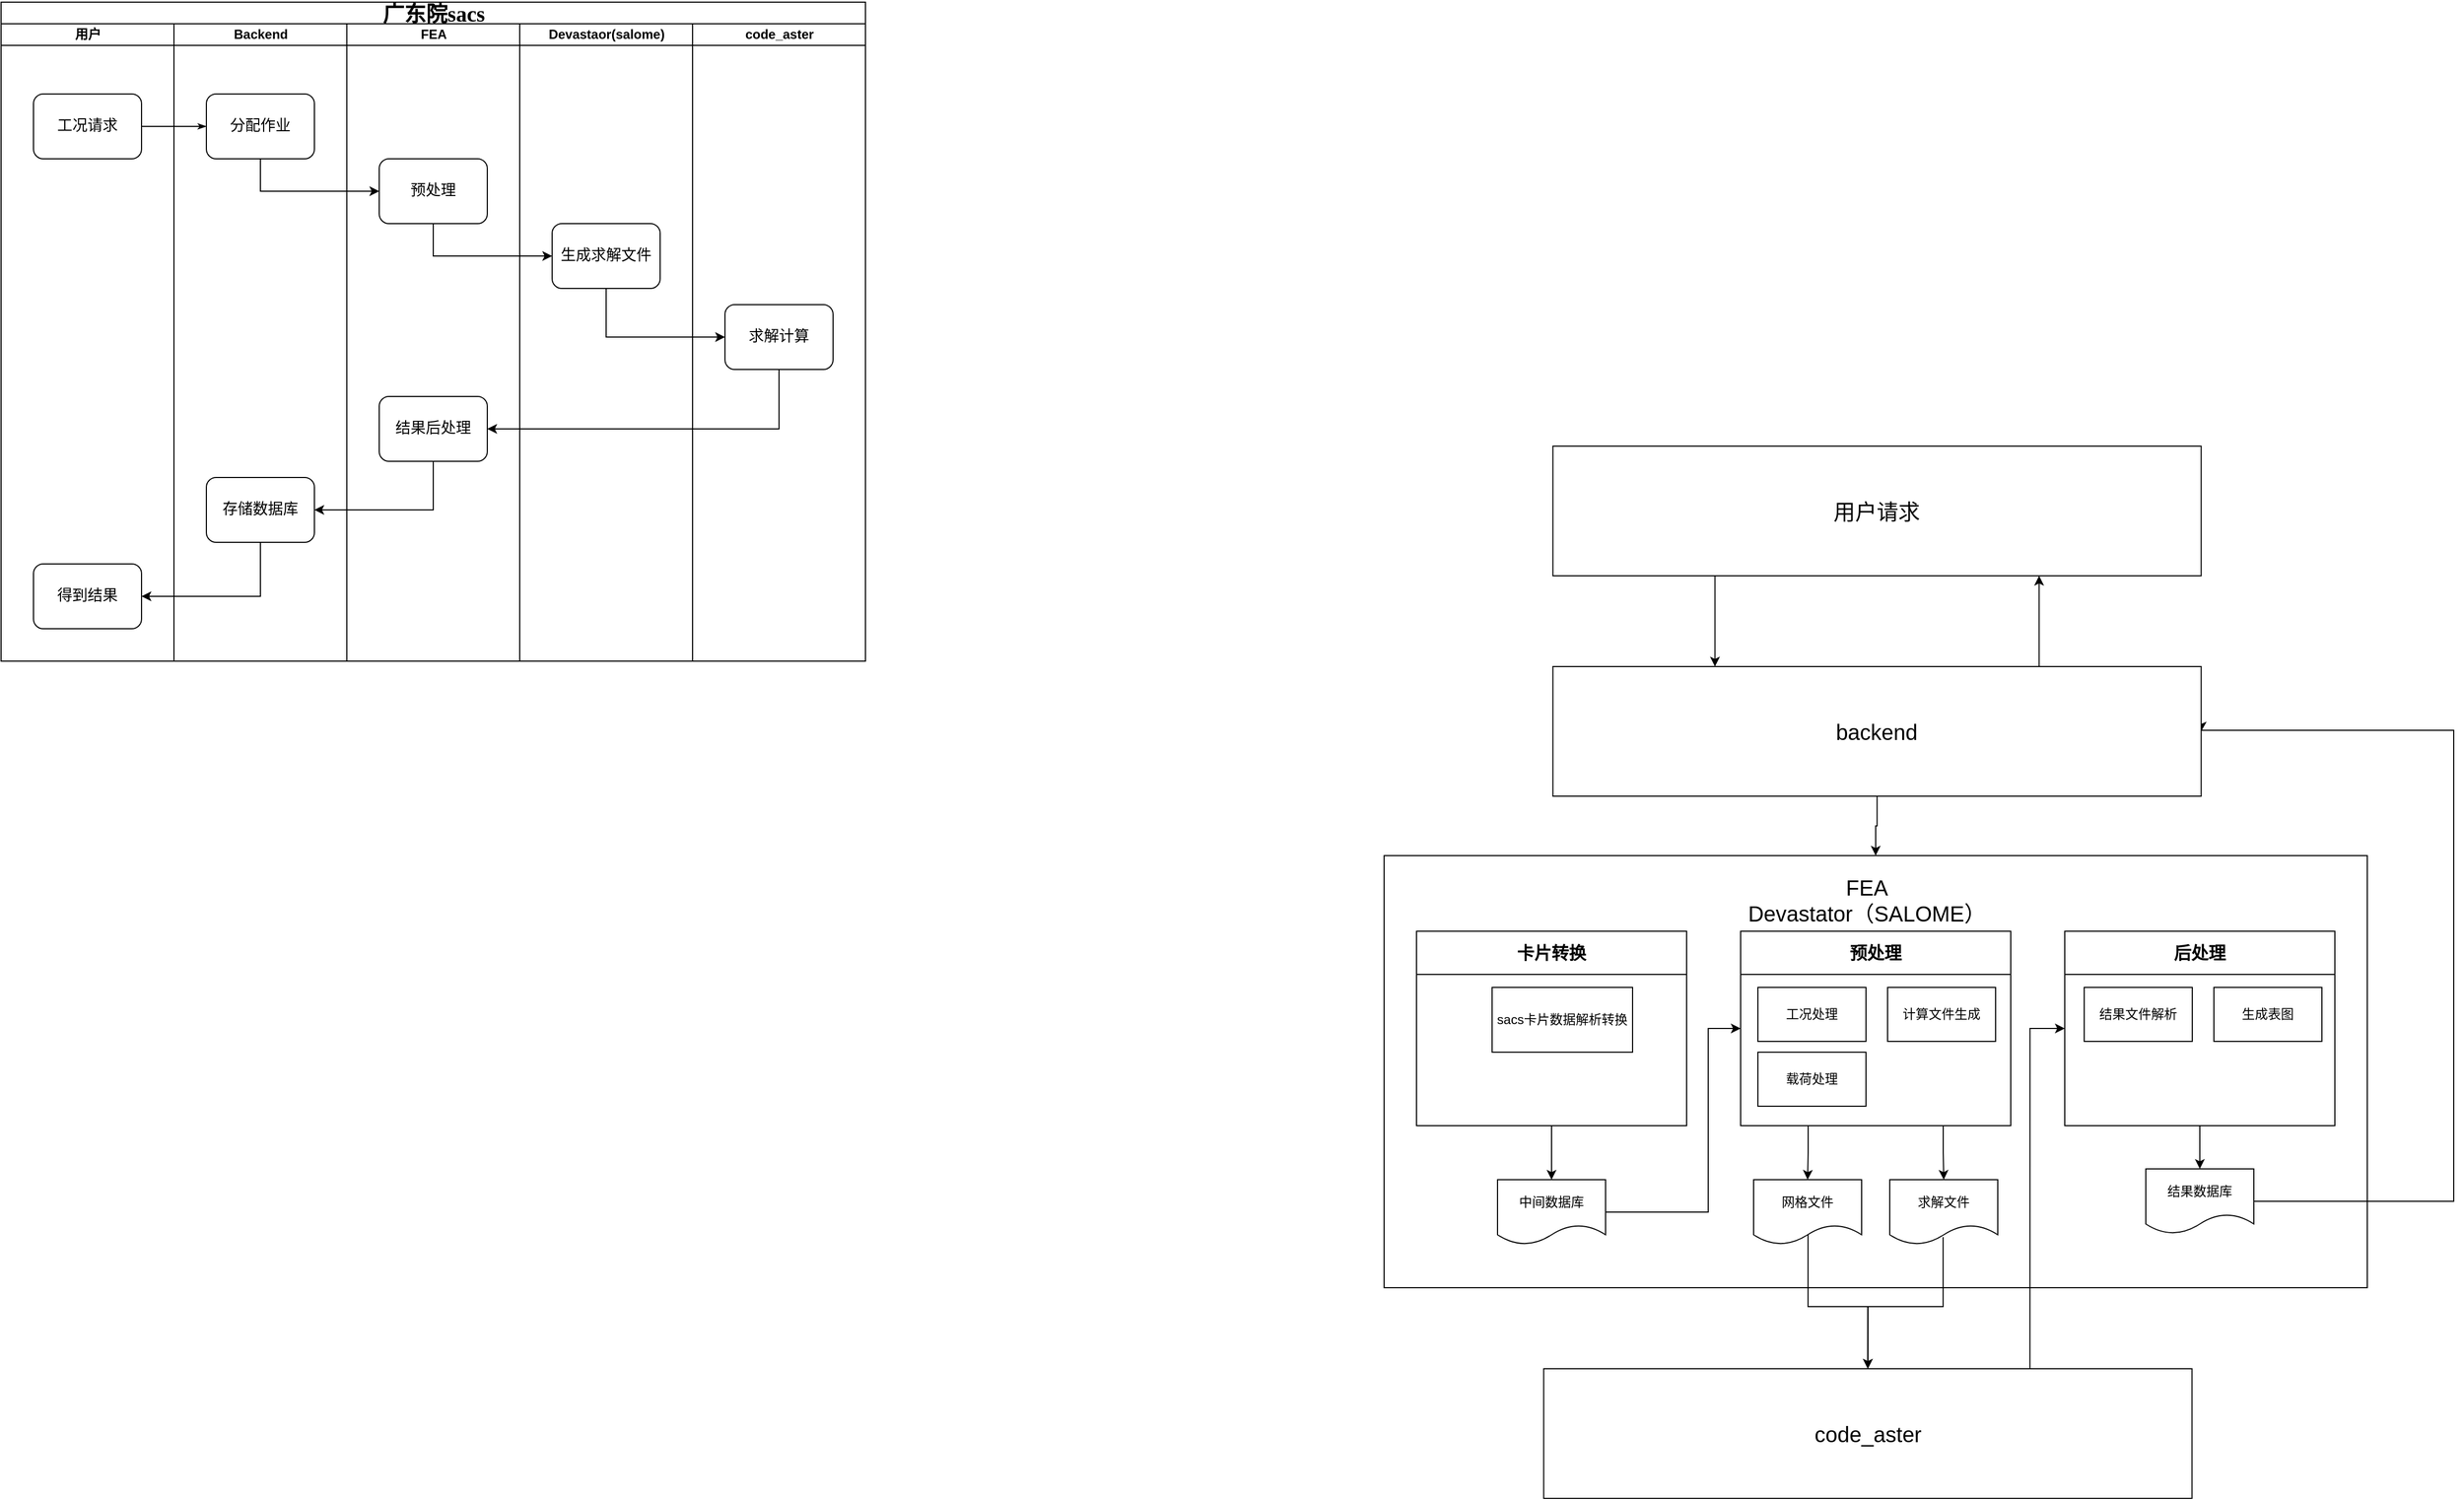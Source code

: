 <mxfile version="28.2.0">
  <diagram name="Page-1" id="74e2e168-ea6b-b213-b513-2b3c1d86103e">
    <mxGraphModel dx="1161" dy="643" grid="1" gridSize="10" guides="1" tooltips="1" connect="1" arrows="1" fold="1" page="1" pageScale="1" pageWidth="1100" pageHeight="850" background="none" math="0" shadow="0">
      <root>
        <mxCell id="0" />
        <mxCell id="1" parent="0" />
        <mxCell id="9iy6A6iOUr_-d6wuEB2l-59" value="" style="rounded=0;whiteSpace=wrap;html=1;" vertex="1" parent="1">
          <mxGeometry x="1350" y="810" width="910" height="400" as="geometry" />
        </mxCell>
        <mxCell id="77e6c97f196da883-1" value="&lt;font style=&quot;font-size: 20px;&quot;&gt;广东院sacs&lt;/font&gt;" style="swimlane;html=1;childLayout=stackLayout;startSize=20;rounded=0;shadow=0;labelBackgroundColor=none;strokeWidth=1;fontFamily=Verdana;fontSize=8;align=center;" parent="1" vertex="1">
          <mxGeometry x="70" y="20" width="800" height="610" as="geometry" />
        </mxCell>
        <mxCell id="77e6c97f196da883-2" value="用户" style="swimlane;html=1;startSize=20;" parent="77e6c97f196da883-1" vertex="1">
          <mxGeometry y="20" width="160" height="590" as="geometry" />
        </mxCell>
        <mxCell id="77e6c97f196da883-8" value="工况请求" style="rounded=1;whiteSpace=wrap;html=1;shadow=0;labelBackgroundColor=none;strokeWidth=1;fontFamily=Verdana;fontSize=14;align=center;" parent="77e6c97f196da883-2" vertex="1">
          <mxGeometry x="30" y="65" width="100" height="60" as="geometry" />
        </mxCell>
        <mxCell id="9iy6A6iOUr_-d6wuEB2l-32" value="得到结果" style="rounded=1;whiteSpace=wrap;html=1;shadow=0;labelBackgroundColor=none;strokeWidth=1;fontFamily=Verdana;fontSize=14;align=center;" vertex="1" parent="77e6c97f196da883-2">
          <mxGeometry x="30" y="500" width="100" height="60" as="geometry" />
        </mxCell>
        <mxCell id="77e6c97f196da883-26" style="edgeStyle=orthogonalEdgeStyle;rounded=1;html=1;labelBackgroundColor=none;startArrow=none;startFill=0;startSize=5;endArrow=classicThin;endFill=1;endSize=5;jettySize=auto;orthogonalLoop=1;strokeWidth=1;fontFamily=Verdana;fontSize=14;" parent="77e6c97f196da883-1" source="77e6c97f196da883-8" target="77e6c97f196da883-11" edge="1">
          <mxGeometry relative="1" as="geometry" />
        </mxCell>
        <mxCell id="77e6c97f196da883-3" value="Backend" style="swimlane;html=1;startSize=20;" parent="77e6c97f196da883-1" vertex="1">
          <mxGeometry x="160" y="20" width="160" height="590" as="geometry" />
        </mxCell>
        <mxCell id="77e6c97f196da883-11" value="分配作业" style="rounded=1;whiteSpace=wrap;html=1;shadow=0;labelBackgroundColor=none;strokeWidth=1;fontFamily=Verdana;fontSize=14;align=center;" parent="77e6c97f196da883-3" vertex="1">
          <mxGeometry x="30" y="65" width="100" height="60" as="geometry" />
        </mxCell>
        <mxCell id="9iy6A6iOUr_-d6wuEB2l-11" value="存储数据库" style="rounded=1;whiteSpace=wrap;html=1;shadow=0;labelBackgroundColor=none;strokeWidth=1;fontFamily=Verdana;fontSize=14;align=center;" vertex="1" parent="77e6c97f196da883-3">
          <mxGeometry x="30" y="420" width="100" height="60" as="geometry" />
        </mxCell>
        <mxCell id="77e6c97f196da883-4" value="FEA" style="swimlane;html=1;startSize=20;" parent="77e6c97f196da883-1" vertex="1">
          <mxGeometry x="320" y="20" width="160" height="590" as="geometry" />
        </mxCell>
        <mxCell id="77e6c97f196da883-12" value="预处理" style="rounded=1;whiteSpace=wrap;html=1;shadow=0;labelBackgroundColor=none;strokeWidth=1;fontFamily=Verdana;fontSize=14;align=center;" parent="77e6c97f196da883-4" vertex="1">
          <mxGeometry x="30" y="125" width="100" height="60" as="geometry" />
        </mxCell>
        <mxCell id="9iy6A6iOUr_-d6wuEB2l-6" value="结果后处理" style="rounded=1;whiteSpace=wrap;html=1;shadow=0;labelBackgroundColor=none;strokeWidth=1;fontFamily=Verdana;fontSize=14;align=center;" vertex="1" parent="77e6c97f196da883-4">
          <mxGeometry x="30" y="345" width="100" height="60" as="geometry" />
        </mxCell>
        <mxCell id="77e6c97f196da883-5" value="Devastaor(salome)" style="swimlane;html=1;startSize=20;" parent="77e6c97f196da883-1" vertex="1">
          <mxGeometry x="480" y="20" width="160" height="590" as="geometry" />
        </mxCell>
        <mxCell id="77e6c97f196da883-15" value="生成求解文件" style="rounded=1;whiteSpace=wrap;html=1;shadow=0;labelBackgroundColor=none;strokeWidth=1;fontFamily=Verdana;fontSize=14;align=center;" parent="77e6c97f196da883-5" vertex="1">
          <mxGeometry x="30" y="185" width="100" height="60" as="geometry" />
        </mxCell>
        <mxCell id="77e6c97f196da883-6" value="code_aster" style="swimlane;html=1;startSize=20;" parent="77e6c97f196da883-1" vertex="1">
          <mxGeometry x="640" y="20" width="160" height="590" as="geometry" />
        </mxCell>
        <mxCell id="9iy6A6iOUr_-d6wuEB2l-2" value="求解计算" style="rounded=1;whiteSpace=wrap;html=1;shadow=0;labelBackgroundColor=none;strokeWidth=1;fontFamily=Verdana;fontSize=14;align=center;" vertex="1" parent="77e6c97f196da883-6">
          <mxGeometry x="30" y="260" width="100" height="60" as="geometry" />
        </mxCell>
        <mxCell id="9iy6A6iOUr_-d6wuEB2l-1" style="edgeStyle=orthogonalEdgeStyle;rounded=0;orthogonalLoop=1;jettySize=auto;html=1;entryX=0;entryY=0.5;entryDx=0;entryDy=0;exitX=0.5;exitY=1;exitDx=0;exitDy=0;startArrow=none;startFill=0;" edge="1" parent="77e6c97f196da883-1" source="77e6c97f196da883-11" target="77e6c97f196da883-12">
          <mxGeometry relative="1" as="geometry" />
        </mxCell>
        <mxCell id="9iy6A6iOUr_-d6wuEB2l-3" style="edgeStyle=orthogonalEdgeStyle;rounded=0;orthogonalLoop=1;jettySize=auto;html=1;entryX=0;entryY=0.5;entryDx=0;entryDy=0;exitX=0.5;exitY=1;exitDx=0;exitDy=0;" edge="1" parent="77e6c97f196da883-1" source="77e6c97f196da883-12" target="77e6c97f196da883-15">
          <mxGeometry relative="1" as="geometry" />
        </mxCell>
        <mxCell id="9iy6A6iOUr_-d6wuEB2l-5" style="edgeStyle=orthogonalEdgeStyle;rounded=0;orthogonalLoop=1;jettySize=auto;html=1;entryX=0;entryY=0.5;entryDx=0;entryDy=0;exitX=0.5;exitY=1;exitDx=0;exitDy=0;" edge="1" parent="77e6c97f196da883-1" source="77e6c97f196da883-15" target="9iy6A6iOUr_-d6wuEB2l-2">
          <mxGeometry relative="1" as="geometry" />
        </mxCell>
        <mxCell id="9iy6A6iOUr_-d6wuEB2l-7" style="edgeStyle=orthogonalEdgeStyle;rounded=0;orthogonalLoop=1;jettySize=auto;html=1;entryX=1;entryY=0.5;entryDx=0;entryDy=0;exitX=0.5;exitY=1;exitDx=0;exitDy=0;" edge="1" parent="77e6c97f196da883-1" source="9iy6A6iOUr_-d6wuEB2l-2" target="9iy6A6iOUr_-d6wuEB2l-6">
          <mxGeometry relative="1" as="geometry" />
        </mxCell>
        <mxCell id="9iy6A6iOUr_-d6wuEB2l-12" style="edgeStyle=orthogonalEdgeStyle;rounded=0;orthogonalLoop=1;jettySize=auto;html=1;entryX=1;entryY=0.5;entryDx=0;entryDy=0;exitX=0.5;exitY=1;exitDx=0;exitDy=0;" edge="1" parent="77e6c97f196da883-1" source="9iy6A6iOUr_-d6wuEB2l-6" target="9iy6A6iOUr_-d6wuEB2l-11">
          <mxGeometry relative="1" as="geometry" />
        </mxCell>
        <mxCell id="9iy6A6iOUr_-d6wuEB2l-33" style="edgeStyle=orthogonalEdgeStyle;rounded=0;orthogonalLoop=1;jettySize=auto;html=1;entryX=1;entryY=0.5;entryDx=0;entryDy=0;exitX=0.5;exitY=1;exitDx=0;exitDy=0;" edge="1" parent="77e6c97f196da883-1" source="9iy6A6iOUr_-d6wuEB2l-11" target="9iy6A6iOUr_-d6wuEB2l-32">
          <mxGeometry relative="1" as="geometry" />
        </mxCell>
        <mxCell id="9iy6A6iOUr_-d6wuEB2l-44" style="edgeStyle=orthogonalEdgeStyle;rounded=0;orthogonalLoop=1;jettySize=auto;html=1;exitX=0.5;exitY=1;exitDx=0;exitDy=0;entryX=0.5;entryY=0;entryDx=0;entryDy=0;" edge="1" parent="1" source="9iy6A6iOUr_-d6wuEB2l-38" target="9iy6A6iOUr_-d6wuEB2l-43">
          <mxGeometry relative="1" as="geometry" />
        </mxCell>
        <mxCell id="9iy6A6iOUr_-d6wuEB2l-38" value="卡片转换" style="swimlane;whiteSpace=wrap;html=1;startSize=40;fontSize=16;" vertex="1" parent="1">
          <mxGeometry x="1380" y="880" width="250" height="180" as="geometry" />
        </mxCell>
        <mxCell id="9iy6A6iOUr_-d6wuEB2l-48" value="sacs卡片数据解析转换" style="rounded=0;whiteSpace=wrap;html=1;flipV=0;flipH=1;" vertex="1" parent="9iy6A6iOUr_-d6wuEB2l-38">
          <mxGeometry x="70" y="52" width="130" height="60" as="geometry" />
        </mxCell>
        <mxCell id="9iy6A6iOUr_-d6wuEB2l-54" style="edgeStyle=orthogonalEdgeStyle;rounded=0;orthogonalLoop=1;jettySize=auto;html=1;exitX=0.25;exitY=1;exitDx=0;exitDy=0;entryX=0.5;entryY=0;entryDx=0;entryDy=0;" edge="1" parent="1" source="9iy6A6iOUr_-d6wuEB2l-39" target="9iy6A6iOUr_-d6wuEB2l-45">
          <mxGeometry relative="1" as="geometry" />
        </mxCell>
        <mxCell id="9iy6A6iOUr_-d6wuEB2l-39" value="预处理" style="swimlane;whiteSpace=wrap;html=1;startSize=40;fontSize=16;" vertex="1" parent="1">
          <mxGeometry x="1680" y="880" width="250" height="180" as="geometry" />
        </mxCell>
        <mxCell id="9iy6A6iOUr_-d6wuEB2l-50" value="载荷处理" style="rounded=0;whiteSpace=wrap;html=1;" vertex="1" parent="9iy6A6iOUr_-d6wuEB2l-39">
          <mxGeometry x="16" y="112" width="100" height="50" as="geometry" />
        </mxCell>
        <mxCell id="9iy6A6iOUr_-d6wuEB2l-49" value="工况处理" style="rounded=0;whiteSpace=wrap;html=1;flipV=0;flipH=1;" vertex="1" parent="9iy6A6iOUr_-d6wuEB2l-39">
          <mxGeometry x="16" y="52" width="100" height="50" as="geometry" />
        </mxCell>
        <mxCell id="9iy6A6iOUr_-d6wuEB2l-51" value="计算文件生成" style="rounded=0;whiteSpace=wrap;html=1;flipV=0;flipH=1;" vertex="1" parent="9iy6A6iOUr_-d6wuEB2l-39">
          <mxGeometry x="136" y="52" width="100" height="50" as="geometry" />
        </mxCell>
        <mxCell id="9iy6A6iOUr_-d6wuEB2l-56" style="edgeStyle=orthogonalEdgeStyle;rounded=0;orthogonalLoop=1;jettySize=auto;html=1;exitX=0.5;exitY=1;exitDx=0;exitDy=0;entryX=0.5;entryY=0;entryDx=0;entryDy=0;" edge="1" parent="1" source="9iy6A6iOUr_-d6wuEB2l-40" target="9iy6A6iOUr_-d6wuEB2l-47">
          <mxGeometry relative="1" as="geometry" />
        </mxCell>
        <mxCell id="9iy6A6iOUr_-d6wuEB2l-40" value="后处理" style="swimlane;whiteSpace=wrap;html=1;startSize=40;fontSize=16;" vertex="1" parent="1">
          <mxGeometry x="1980" y="880" width="250" height="180" as="geometry" />
        </mxCell>
        <mxCell id="9iy6A6iOUr_-d6wuEB2l-52" value="结果文件解析" style="rounded=0;whiteSpace=wrap;html=1;flipV=0;flipH=1;" vertex="1" parent="9iy6A6iOUr_-d6wuEB2l-40">
          <mxGeometry x="18" y="52" width="100" height="50" as="geometry" />
        </mxCell>
        <mxCell id="9iy6A6iOUr_-d6wuEB2l-53" value="生成表图" style="rounded=0;whiteSpace=wrap;html=1;flipV=0;flipH=1;" vertex="1" parent="9iy6A6iOUr_-d6wuEB2l-40">
          <mxGeometry x="138" y="52" width="100" height="50" as="geometry" />
        </mxCell>
        <mxCell id="9iy6A6iOUr_-d6wuEB2l-58" style="edgeStyle=orthogonalEdgeStyle;rounded=0;orthogonalLoop=1;jettySize=auto;html=1;entryX=0;entryY=0.5;entryDx=0;entryDy=0;" edge="1" parent="1" source="9iy6A6iOUr_-d6wuEB2l-43" target="9iy6A6iOUr_-d6wuEB2l-39">
          <mxGeometry relative="1" as="geometry">
            <Array as="points">
              <mxPoint x="1650" y="1140" />
              <mxPoint x="1650" y="970" />
            </Array>
          </mxGeometry>
        </mxCell>
        <mxCell id="9iy6A6iOUr_-d6wuEB2l-43" value="中间数据库" style="shape=document;whiteSpace=wrap;html=1;boundedLbl=1;" vertex="1" parent="1">
          <mxGeometry x="1455" y="1110" width="100" height="60" as="geometry" />
        </mxCell>
        <mxCell id="9iy6A6iOUr_-d6wuEB2l-67" style="edgeStyle=orthogonalEdgeStyle;rounded=0;orthogonalLoop=1;jettySize=auto;html=1;entryX=0.5;entryY=0;entryDx=0;entryDy=0;exitX=0.504;exitY=0.837;exitDx=0;exitDy=0;exitPerimeter=0;" edge="1" parent="1" source="9iy6A6iOUr_-d6wuEB2l-45" target="9iy6A6iOUr_-d6wuEB2l-61">
          <mxGeometry relative="1" as="geometry" />
        </mxCell>
        <mxCell id="9iy6A6iOUr_-d6wuEB2l-45" value="网格文件" style="shape=document;whiteSpace=wrap;html=1;boundedLbl=1;" vertex="1" parent="1">
          <mxGeometry x="1692" y="1110" width="100" height="60" as="geometry" />
        </mxCell>
        <mxCell id="9iy6A6iOUr_-d6wuEB2l-68" style="edgeStyle=orthogonalEdgeStyle;rounded=0;orthogonalLoop=1;jettySize=auto;html=1;entryX=0.5;entryY=0;entryDx=0;entryDy=0;exitX=0.494;exitY=0.885;exitDx=0;exitDy=0;exitPerimeter=0;" edge="1" parent="1" source="9iy6A6iOUr_-d6wuEB2l-46" target="9iy6A6iOUr_-d6wuEB2l-61">
          <mxGeometry relative="1" as="geometry">
            <mxPoint x="1868" y="1170" as="sourcePoint" />
          </mxGeometry>
        </mxCell>
        <mxCell id="9iy6A6iOUr_-d6wuEB2l-46" value="求解文件" style="shape=document;whiteSpace=wrap;html=1;boundedLbl=1;" vertex="1" parent="1">
          <mxGeometry x="1818" y="1110" width="100" height="60" as="geometry" />
        </mxCell>
        <mxCell id="9iy6A6iOUr_-d6wuEB2l-72" style="edgeStyle=orthogonalEdgeStyle;rounded=0;orthogonalLoop=1;jettySize=auto;html=1;entryX=1;entryY=0.5;entryDx=0;entryDy=0;" edge="1" parent="1" source="9iy6A6iOUr_-d6wuEB2l-47" target="9iy6A6iOUr_-d6wuEB2l-66">
          <mxGeometry relative="1" as="geometry">
            <Array as="points">
              <mxPoint x="2340" y="1130" />
              <mxPoint x="2340" y="694" />
            </Array>
          </mxGeometry>
        </mxCell>
        <mxCell id="9iy6A6iOUr_-d6wuEB2l-47" value="结果数据库" style="shape=document;whiteSpace=wrap;html=1;boundedLbl=1;" vertex="1" parent="1">
          <mxGeometry x="2055" y="1100" width="100" height="60" as="geometry" />
        </mxCell>
        <mxCell id="9iy6A6iOUr_-d6wuEB2l-55" style="edgeStyle=orthogonalEdgeStyle;rounded=0;orthogonalLoop=1;jettySize=auto;html=1;exitX=0.75;exitY=1;exitDx=0;exitDy=0;entryX=0.5;entryY=0;entryDx=0;entryDy=0;" edge="1" parent="1" source="9iy6A6iOUr_-d6wuEB2l-39" target="9iy6A6iOUr_-d6wuEB2l-46">
          <mxGeometry relative="1" as="geometry" />
        </mxCell>
        <mxCell id="9iy6A6iOUr_-d6wuEB2l-60" value="FEA&lt;div&gt;Devastator（SALOME）&lt;/div&gt;" style="text;html=1;align=center;verticalAlign=middle;whiteSpace=wrap;rounded=0;labelBorderColor=none;fontSize=20;strokeColor=none;" vertex="1" parent="1">
          <mxGeometry x="1571.5" y="816" width="450" height="70" as="geometry" />
        </mxCell>
        <mxCell id="9iy6A6iOUr_-d6wuEB2l-65" style="edgeStyle=orthogonalEdgeStyle;rounded=0;orthogonalLoop=1;jettySize=auto;html=1;entryX=0;entryY=0.5;entryDx=0;entryDy=0;exitX=0.75;exitY=0;exitDx=0;exitDy=0;" edge="1" parent="1" source="9iy6A6iOUr_-d6wuEB2l-61" target="9iy6A6iOUr_-d6wuEB2l-40">
          <mxGeometry relative="1" as="geometry">
            <mxPoint x="1970" y="1270" as="sourcePoint" />
            <Array as="points">
              <mxPoint x="1948" y="970" />
            </Array>
          </mxGeometry>
        </mxCell>
        <mxCell id="9iy6A6iOUr_-d6wuEB2l-61" value="code_aster" style="rounded=0;whiteSpace=wrap;html=1;labelBorderColor=none;fontSize=20;" vertex="1" parent="1">
          <mxGeometry x="1497.75" y="1285" width="600" height="120" as="geometry" />
        </mxCell>
        <mxCell id="9iy6A6iOUr_-d6wuEB2l-70" style="edgeStyle=orthogonalEdgeStyle;rounded=0;orthogonalLoop=1;jettySize=auto;html=1;entryX=0.5;entryY=0;entryDx=0;entryDy=0;" edge="1" parent="1" source="9iy6A6iOUr_-d6wuEB2l-66" target="9iy6A6iOUr_-d6wuEB2l-59">
          <mxGeometry relative="1" as="geometry" />
        </mxCell>
        <mxCell id="9iy6A6iOUr_-d6wuEB2l-74" style="edgeStyle=orthogonalEdgeStyle;rounded=0;orthogonalLoop=1;jettySize=auto;html=1;exitX=0.75;exitY=0;exitDx=0;exitDy=0;entryX=0.75;entryY=1;entryDx=0;entryDy=0;" edge="1" parent="1" source="9iy6A6iOUr_-d6wuEB2l-66" target="9iy6A6iOUr_-d6wuEB2l-71">
          <mxGeometry relative="1" as="geometry" />
        </mxCell>
        <mxCell id="9iy6A6iOUr_-d6wuEB2l-66" value="backend" style="rounded=0;whiteSpace=wrap;html=1;labelBorderColor=none;fontSize=20;" vertex="1" parent="1">
          <mxGeometry x="1506.25" y="635" width="600" height="120" as="geometry" />
        </mxCell>
        <mxCell id="9iy6A6iOUr_-d6wuEB2l-73" style="edgeStyle=orthogonalEdgeStyle;rounded=0;orthogonalLoop=1;jettySize=auto;html=1;exitX=0.25;exitY=1;exitDx=0;exitDy=0;entryX=0.25;entryY=0;entryDx=0;entryDy=0;" edge="1" parent="1" source="9iy6A6iOUr_-d6wuEB2l-71" target="9iy6A6iOUr_-d6wuEB2l-66">
          <mxGeometry relative="1" as="geometry" />
        </mxCell>
        <mxCell id="9iy6A6iOUr_-d6wuEB2l-71" value="用户请求" style="rounded=0;whiteSpace=wrap;html=1;labelBorderColor=none;fontSize=20;" vertex="1" parent="1">
          <mxGeometry x="1506.25" y="431" width="600" height="120" as="geometry" />
        </mxCell>
      </root>
    </mxGraphModel>
  </diagram>
</mxfile>

